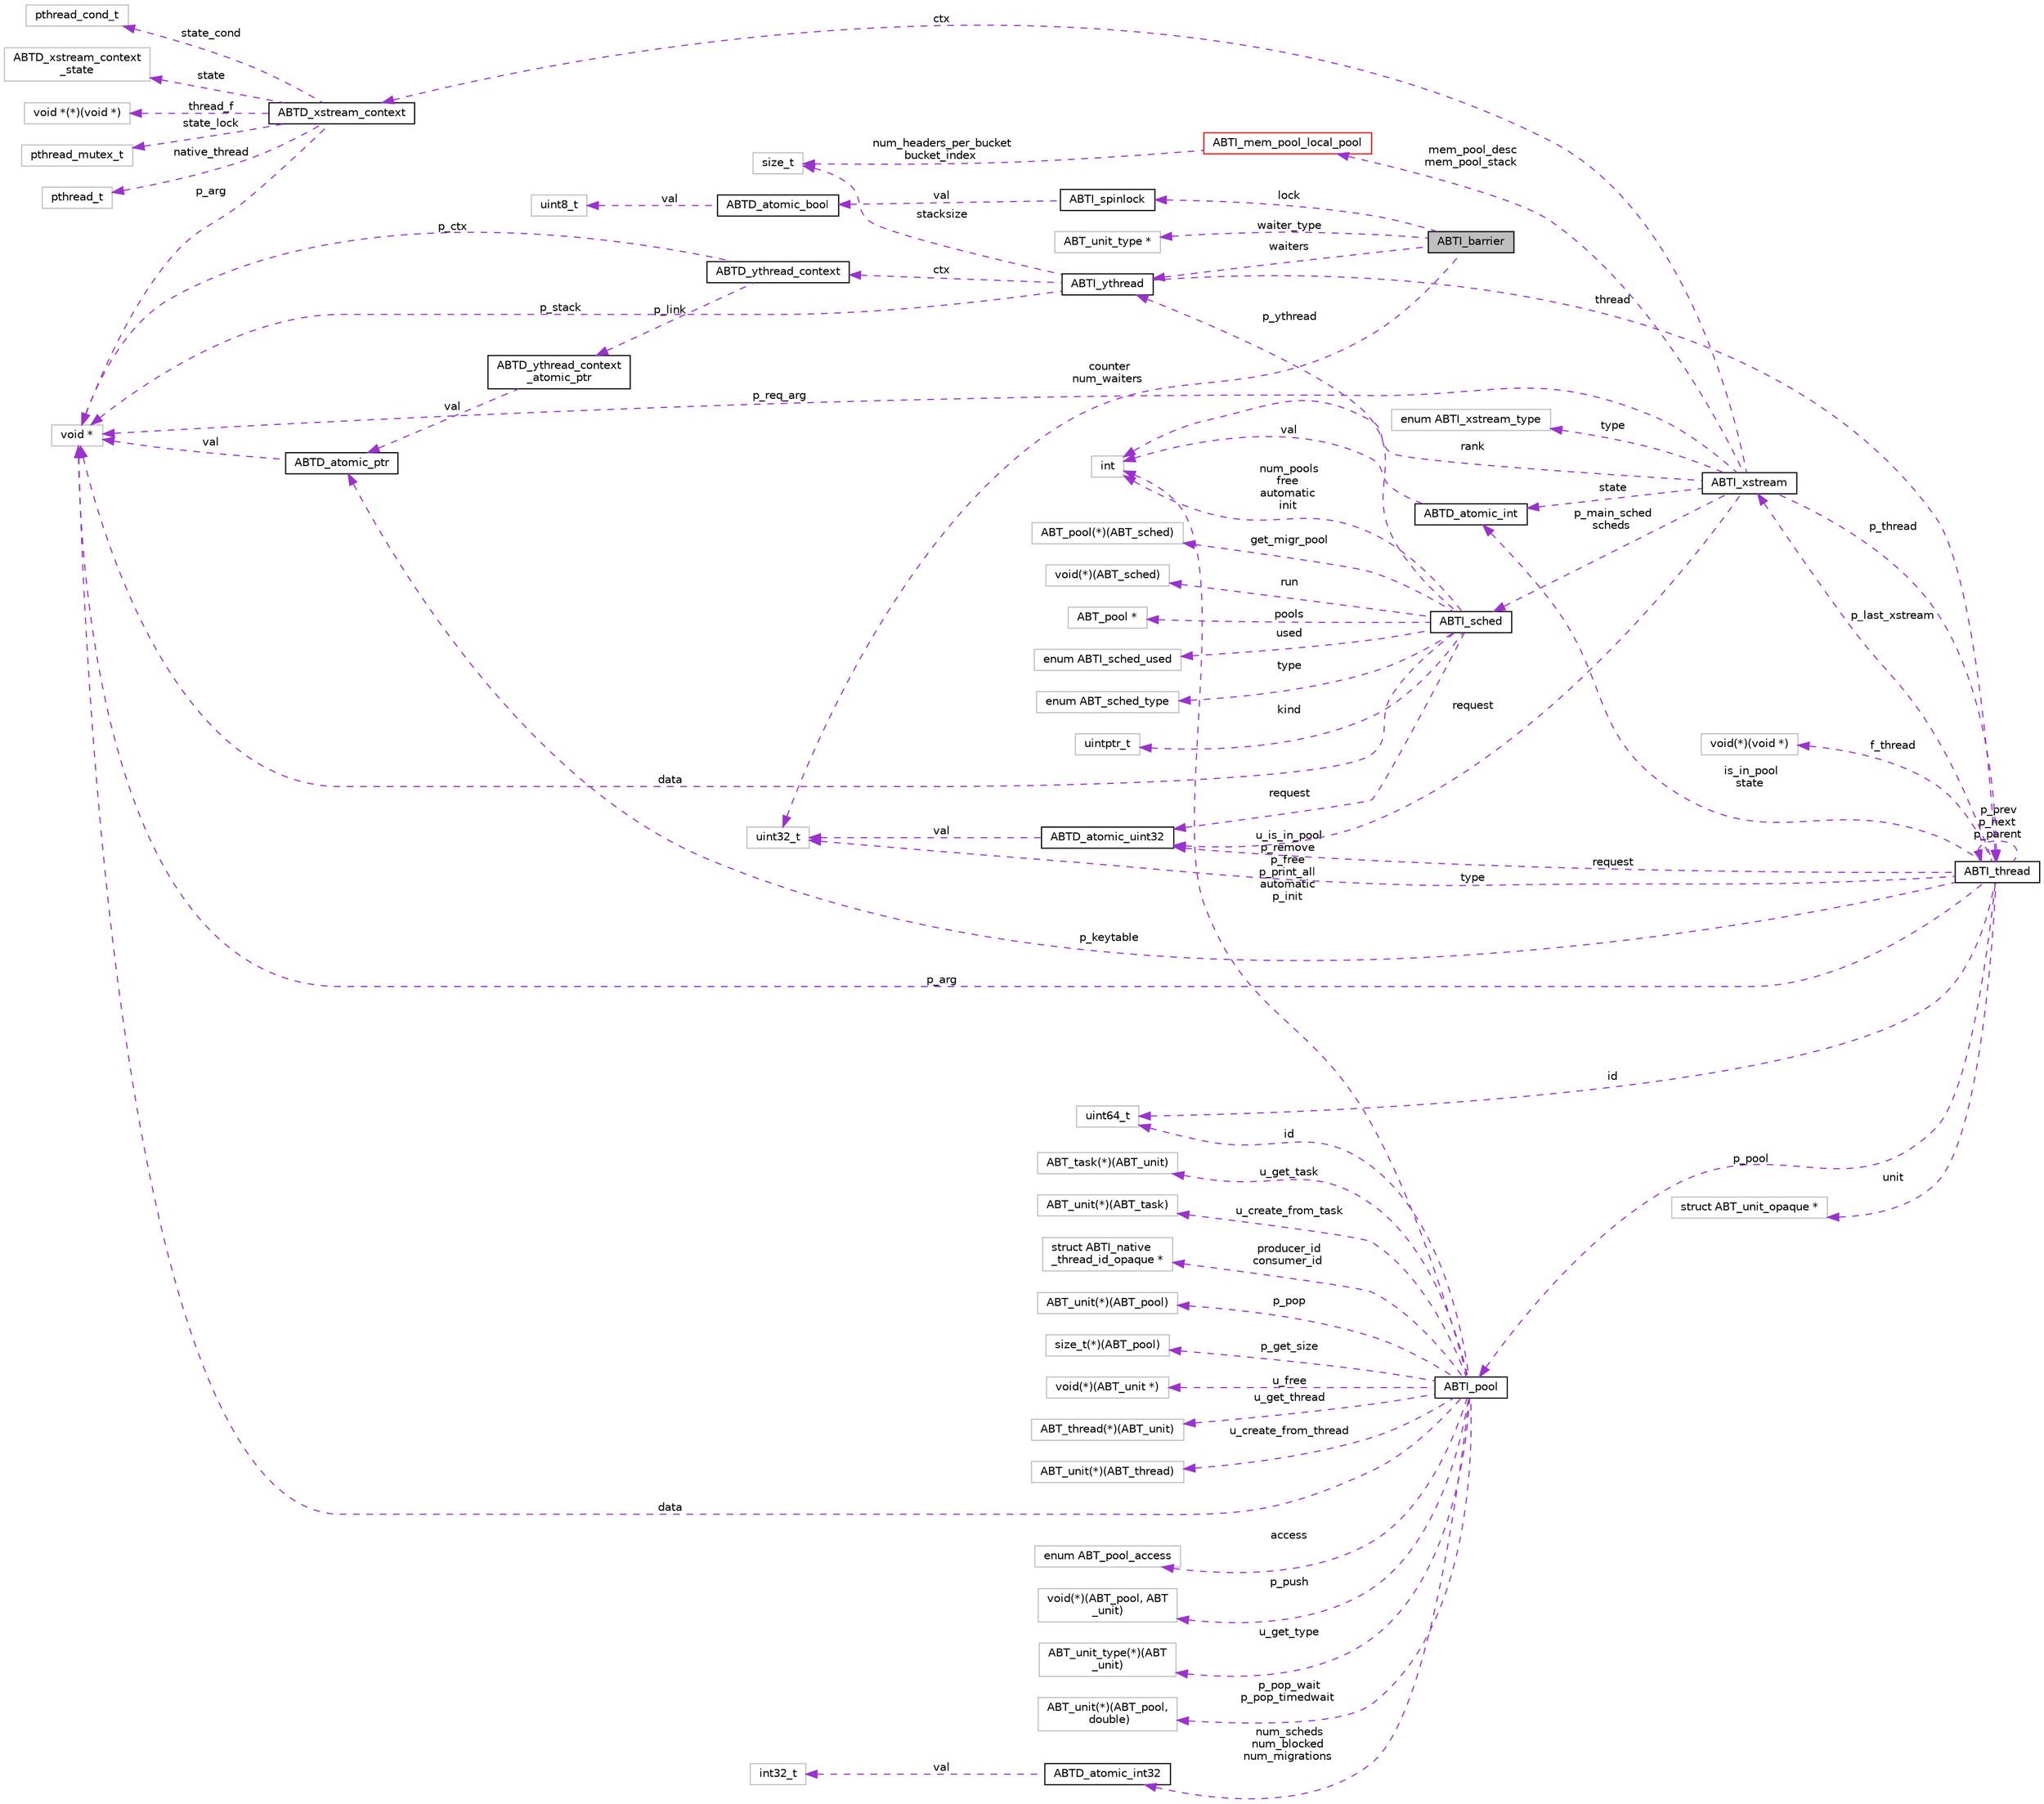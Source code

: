 digraph "ABTI_barrier"
{
  edge [fontname="Helvetica",fontsize="10",labelfontname="Helvetica",labelfontsize="10"];
  node [fontname="Helvetica",fontsize="10",shape=record];
  rankdir="LR";
  Node1 [label="ABTI_barrier",height=0.2,width=0.4,color="black", fillcolor="grey75", style="filled" fontcolor="black"];
  Node2 -> Node1 [dir="back",color="darkorchid3",fontsize="10",style="dashed",label=" lock" ,fontname="Helvetica"];
  Node2 [label="ABTI_spinlock",height=0.2,width=0.4,color="black", fillcolor="white", style="filled",URL="$dc/d81/structABTI__spinlock.html"];
  Node3 -> Node2 [dir="back",color="darkorchid3",fontsize="10",style="dashed",label=" val" ,fontname="Helvetica"];
  Node3 [label="ABTD_atomic_bool",height=0.2,width=0.4,color="black", fillcolor="white", style="filled",URL="$df/d2c/structABTD__atomic__bool.html"];
  Node4 -> Node3 [dir="back",color="darkorchid3",fontsize="10",style="dashed",label=" val" ,fontname="Helvetica"];
  Node4 [label="uint8_t",height=0.2,width=0.4,color="grey75", fillcolor="white", style="filled"];
  Node5 -> Node1 [dir="back",color="darkorchid3",fontsize="10",style="dashed",label=" waiter_type" ,fontname="Helvetica"];
  Node5 [label="ABT_unit_type *",height=0.2,width=0.4,color="grey75", fillcolor="white", style="filled"];
  Node6 -> Node1 [dir="back",color="darkorchid3",fontsize="10",style="dashed",label=" waiters" ,fontname="Helvetica"];
  Node6 [label="ABTI_ythread",height=0.2,width=0.4,color="black", fillcolor="white", style="filled",URL="$d5/d5f/structABTI__ythread.html"];
  Node7 -> Node6 [dir="back",color="darkorchid3",fontsize="10",style="dashed",label=" thread" ,fontname="Helvetica"];
  Node7 [label="ABTI_thread",height=0.2,width=0.4,color="black", fillcolor="white", style="filled",URL="$d3/d55/structABTI__thread.html"];
  Node8 -> Node7 [dir="back",color="darkorchid3",fontsize="10",style="dashed",label=" f_thread" ,fontname="Helvetica"];
  Node8 [label="void(*)(void *)",height=0.2,width=0.4,color="grey75", fillcolor="white", style="filled"];
  Node9 -> Node7 [dir="back",color="darkorchid3",fontsize="10",style="dashed",label=" id" ,fontname="Helvetica"];
  Node9 [label="uint64_t",height=0.2,width=0.4,color="grey75", fillcolor="white", style="filled"];
  Node7 -> Node7 [dir="back",color="darkorchid3",fontsize="10",style="dashed",label=" p_prev\np_next\np_parent" ,fontname="Helvetica"];
  Node10 -> Node7 [dir="back",color="darkorchid3",fontsize="10",style="dashed",label=" p_pool" ,fontname="Helvetica"];
  Node10 [label="ABTI_pool",height=0.2,width=0.4,color="black", fillcolor="white", style="filled",URL="$df/d65/structABTI__pool.html"];
  Node11 -> Node10 [dir="back",color="darkorchid3",fontsize="10",style="dashed",label=" p_get_size" ,fontname="Helvetica"];
  Node11 [label="size_t(*)(ABT_pool)",height=0.2,width=0.4,color="grey75", fillcolor="white", style="filled"];
  Node12 -> Node10 [dir="back",color="darkorchid3",fontsize="10",style="dashed",label=" u_free" ,fontname="Helvetica"];
  Node12 [label="void(*)(ABT_unit *)",height=0.2,width=0.4,color="grey75", fillcolor="white", style="filled"];
  Node13 -> Node10 [dir="back",color="darkorchid3",fontsize="10",style="dashed",label=" u_get_thread" ,fontname="Helvetica"];
  Node13 [label="ABT_thread(*)(ABT_unit)",height=0.2,width=0.4,color="grey75", fillcolor="white", style="filled"];
  Node14 -> Node10 [dir="back",color="darkorchid3",fontsize="10",style="dashed",label=" u_create_from_thread" ,fontname="Helvetica"];
  Node14 [label="ABT_unit(*)(ABT_thread)",height=0.2,width=0.4,color="grey75", fillcolor="white", style="filled"];
  Node9 -> Node10 [dir="back",color="darkorchid3",fontsize="10",style="dashed",label=" id" ,fontname="Helvetica"];
  Node15 -> Node10 [dir="back",color="darkorchid3",fontsize="10",style="dashed",label=" access" ,fontname="Helvetica"];
  Node15 [label="enum ABT_pool_access",height=0.2,width=0.4,color="grey75", fillcolor="white", style="filled"];
  Node16 -> Node10 [dir="back",color="darkorchid3",fontsize="10",style="dashed",label=" p_push" ,fontname="Helvetica"];
  Node16 [label="void(*)(ABT_pool, ABT\l_unit)",height=0.2,width=0.4,color="grey75", fillcolor="white", style="filled"];
  Node17 -> Node10 [dir="back",color="darkorchid3",fontsize="10",style="dashed",label=" u_get_type" ,fontname="Helvetica"];
  Node17 [label="ABT_unit_type(*)(ABT\l_unit)",height=0.2,width=0.4,color="grey75", fillcolor="white", style="filled"];
  Node18 -> Node10 [dir="back",color="darkorchid3",fontsize="10",style="dashed",label=" p_pop_wait\np_pop_timedwait" ,fontname="Helvetica"];
  Node18 [label="ABT_unit(*)(ABT_pool,\l double)",height=0.2,width=0.4,color="grey75", fillcolor="white", style="filled"];
  Node19 -> Node10 [dir="back",color="darkorchid3",fontsize="10",style="dashed",label=" u_is_in_pool\np_remove\np_free\np_print_all\nautomatic\np_init" ,fontname="Helvetica"];
  Node19 [label="int",height=0.2,width=0.4,color="grey75", fillcolor="white", style="filled"];
  Node20 -> Node10 [dir="back",color="darkorchid3",fontsize="10",style="dashed",label=" num_scheds\nnum_blocked\nnum_migrations" ,fontname="Helvetica"];
  Node20 [label="ABTD_atomic_int32",height=0.2,width=0.4,color="black", fillcolor="white", style="filled",URL="$db/d9a/structABTD__atomic__int32.html"];
  Node21 -> Node20 [dir="back",color="darkorchid3",fontsize="10",style="dashed",label=" val" ,fontname="Helvetica"];
  Node21 [label="int32_t",height=0.2,width=0.4,color="grey75", fillcolor="white", style="filled"];
  Node22 -> Node10 [dir="back",color="darkorchid3",fontsize="10",style="dashed",label=" u_get_task" ,fontname="Helvetica"];
  Node22 [label="ABT_task(*)(ABT_unit)",height=0.2,width=0.4,color="grey75", fillcolor="white", style="filled"];
  Node23 -> Node10 [dir="back",color="darkorchid3",fontsize="10",style="dashed",label=" u_create_from_task" ,fontname="Helvetica"];
  Node23 [label="ABT_unit(*)(ABT_task)",height=0.2,width=0.4,color="grey75", fillcolor="white", style="filled"];
  Node24 -> Node10 [dir="back",color="darkorchid3",fontsize="10",style="dashed",label=" producer_id\nconsumer_id" ,fontname="Helvetica"];
  Node24 [label="struct ABTI_native\l_thread_id_opaque *",height=0.2,width=0.4,color="grey75", fillcolor="white", style="filled"];
  Node25 -> Node10 [dir="back",color="darkorchid3",fontsize="10",style="dashed",label=" p_pop" ,fontname="Helvetica"];
  Node25 [label="ABT_unit(*)(ABT_pool)",height=0.2,width=0.4,color="grey75", fillcolor="white", style="filled"];
  Node26 -> Node10 [dir="back",color="darkorchid3",fontsize="10",style="dashed",label=" data" ,fontname="Helvetica"];
  Node26 [label="void *",height=0.2,width=0.4,color="grey75", fillcolor="white", style="filled"];
  Node27 -> Node7 [dir="back",color="darkorchid3",fontsize="10",style="dashed",label=" p_last_xstream" ,fontname="Helvetica"];
  Node27 [label="ABTI_xstream",height=0.2,width=0.4,color="black", fillcolor="white", style="filled",URL="$dc/d3f/structABTI__xstream.html"];
  Node28 -> Node27 [dir="back",color="darkorchid3",fontsize="10",style="dashed",label=" ctx" ,fontname="Helvetica"];
  Node28 [label="ABTD_xstream_context",height=0.2,width=0.4,color="black", fillcolor="white", style="filled",URL="$df/dec/structABTD__xstream__context.html"];
  Node29 -> Node28 [dir="back",color="darkorchid3",fontsize="10",style="dashed",label=" state" ,fontname="Helvetica"];
  Node29 [label="ABTD_xstream_context\l_state",height=0.2,width=0.4,color="grey75", fillcolor="white", style="filled"];
  Node30 -> Node28 [dir="back",color="darkorchid3",fontsize="10",style="dashed",label=" thread_f" ,fontname="Helvetica"];
  Node30 [label="void *(*)(void *)",height=0.2,width=0.4,color="grey75", fillcolor="white", style="filled"];
  Node31 -> Node28 [dir="back",color="darkorchid3",fontsize="10",style="dashed",label=" state_lock" ,fontname="Helvetica"];
  Node31 [label="pthread_mutex_t",height=0.2,width=0.4,color="grey75", fillcolor="white", style="filled"];
  Node32 -> Node28 [dir="back",color="darkorchid3",fontsize="10",style="dashed",label=" native_thread" ,fontname="Helvetica"];
  Node32 [label="pthread_t",height=0.2,width=0.4,color="grey75", fillcolor="white", style="filled"];
  Node33 -> Node28 [dir="back",color="darkorchid3",fontsize="10",style="dashed",label=" state_cond" ,fontname="Helvetica"];
  Node33 [label="pthread_cond_t",height=0.2,width=0.4,color="grey75", fillcolor="white", style="filled"];
  Node26 -> Node28 [dir="back",color="darkorchid3",fontsize="10",style="dashed",label=" p_arg" ,fontname="Helvetica"];
  Node7 -> Node27 [dir="back",color="darkorchid3",fontsize="10",style="dashed",label=" p_thread" ,fontname="Helvetica"];
  Node34 -> Node27 [dir="back",color="darkorchid3",fontsize="10",style="dashed",label=" p_main_sched\nscheds" ,fontname="Helvetica"];
  Node34 [label="ABTI_sched",height=0.2,width=0.4,color="black", fillcolor="white", style="filled",URL="$d0/dd5/structABTI__sched.html"];
  Node35 -> Node34 [dir="back",color="darkorchid3",fontsize="10",style="dashed",label=" get_migr_pool" ,fontname="Helvetica"];
  Node35 [label="ABT_pool(*)(ABT_sched)",height=0.2,width=0.4,color="grey75", fillcolor="white", style="filled"];
  Node6 -> Node34 [dir="back",color="darkorchid3",fontsize="10",style="dashed",label=" p_ythread" ,fontname="Helvetica"];
  Node19 -> Node34 [dir="back",color="darkorchid3",fontsize="10",style="dashed",label=" num_pools\nfree\nautomatic\ninit" ,fontname="Helvetica"];
  Node36 -> Node34 [dir="back",color="darkorchid3",fontsize="10",style="dashed",label=" run" ,fontname="Helvetica"];
  Node36 [label="void(*)(ABT_sched)",height=0.2,width=0.4,color="grey75", fillcolor="white", style="filled"];
  Node37 -> Node34 [dir="back",color="darkorchid3",fontsize="10",style="dashed",label=" pools" ,fontname="Helvetica"];
  Node37 [label="ABT_pool *",height=0.2,width=0.4,color="grey75", fillcolor="white", style="filled"];
  Node38 -> Node34 [dir="back",color="darkorchid3",fontsize="10",style="dashed",label=" request" ,fontname="Helvetica"];
  Node38 [label="ABTD_atomic_uint32",height=0.2,width=0.4,color="black", fillcolor="white", style="filled",URL="$db/df7/structABTD__atomic__uint32.html"];
  Node39 -> Node38 [dir="back",color="darkorchid3",fontsize="10",style="dashed",label=" val" ,fontname="Helvetica"];
  Node39 [label="uint32_t",height=0.2,width=0.4,color="grey75", fillcolor="white", style="filled"];
  Node40 -> Node34 [dir="back",color="darkorchid3",fontsize="10",style="dashed",label=" used" ,fontname="Helvetica"];
  Node40 [label="enum ABTI_sched_used",height=0.2,width=0.4,color="grey75", fillcolor="white", style="filled"];
  Node26 -> Node34 [dir="back",color="darkorchid3",fontsize="10",style="dashed",label=" data" ,fontname="Helvetica"];
  Node41 -> Node34 [dir="back",color="darkorchid3",fontsize="10",style="dashed",label=" type" ,fontname="Helvetica"];
  Node41 [label="enum ABT_sched_type",height=0.2,width=0.4,color="grey75", fillcolor="white", style="filled"];
  Node42 -> Node34 [dir="back",color="darkorchid3",fontsize="10",style="dashed",label=" kind" ,fontname="Helvetica"];
  Node42 [label="uintptr_t",height=0.2,width=0.4,color="grey75", fillcolor="white", style="filled"];
  Node43 -> Node27 [dir="back",color="darkorchid3",fontsize="10",style="dashed",label=" type" ,fontname="Helvetica"];
  Node43 [label="enum ABTI_xstream_type",height=0.2,width=0.4,color="grey75", fillcolor="white", style="filled"];
  Node44 -> Node27 [dir="back",color="darkorchid3",fontsize="10",style="dashed",label=" state" ,fontname="Helvetica"];
  Node44 [label="ABTD_atomic_int",height=0.2,width=0.4,color="black", fillcolor="white", style="filled",URL="$d5/df5/structABTD__atomic__int.html"];
  Node19 -> Node44 [dir="back",color="darkorchid3",fontsize="10",style="dashed",label=" val" ,fontname="Helvetica"];
  Node19 -> Node27 [dir="back",color="darkorchid3",fontsize="10",style="dashed",label=" rank" ,fontname="Helvetica"];
  Node45 -> Node27 [dir="back",color="darkorchid3",fontsize="10",style="dashed",label=" mem_pool_desc\nmem_pool_stack" ,fontname="Helvetica"];
  Node45 [label="ABTI_mem_pool_local_pool",height=0.2,width=0.4,color="red", fillcolor="white", style="filled",URL="$d6/d69/structABTI__mem__pool__local__pool.html"];
  Node46 -> Node45 [dir="back",color="darkorchid3",fontsize="10",style="dashed",label=" num_headers_per_bucket\nbucket_index" ,fontname="Helvetica"];
  Node46 [label="size_t",height=0.2,width=0.4,color="grey75", fillcolor="white", style="filled"];
  Node38 -> Node27 [dir="back",color="darkorchid3",fontsize="10",style="dashed",label=" request" ,fontname="Helvetica"];
  Node26 -> Node27 [dir="back",color="darkorchid3",fontsize="10",style="dashed",label=" p_req_arg" ,fontname="Helvetica"];
  Node39 -> Node7 [dir="back",color="darkorchid3",fontsize="10",style="dashed",label=" type" ,fontname="Helvetica"];
  Node44 -> Node7 [dir="back",color="darkorchid3",fontsize="10",style="dashed",label=" is_in_pool\nstate" ,fontname="Helvetica"];
  Node47 -> Node7 [dir="back",color="darkorchid3",fontsize="10",style="dashed",label=" p_keytable" ,fontname="Helvetica"];
  Node47 [label="ABTD_atomic_ptr",height=0.2,width=0.4,color="black", fillcolor="white", style="filled",URL="$df/d5b/structABTD__atomic__ptr.html"];
  Node26 -> Node47 [dir="back",color="darkorchid3",fontsize="10",style="dashed",label=" val" ,fontname="Helvetica"];
  Node38 -> Node7 [dir="back",color="darkorchid3",fontsize="10",style="dashed",label=" request" ,fontname="Helvetica"];
  Node26 -> Node7 [dir="back",color="darkorchid3",fontsize="10",style="dashed",label=" p_arg" ,fontname="Helvetica"];
  Node48 -> Node7 [dir="back",color="darkorchid3",fontsize="10",style="dashed",label=" unit" ,fontname="Helvetica"];
  Node48 [label="struct ABT_unit_opaque *",height=0.2,width=0.4,color="grey75", fillcolor="white", style="filled"];
  Node46 -> Node6 [dir="back",color="darkorchid3",fontsize="10",style="dashed",label=" stacksize" ,fontname="Helvetica"];
  Node49 -> Node6 [dir="back",color="darkorchid3",fontsize="10",style="dashed",label=" ctx" ,fontname="Helvetica"];
  Node49 [label="ABTD_ythread_context",height=0.2,width=0.4,color="black", fillcolor="white", style="filled",URL="$d8/df3/structABTD__ythread__context.html"];
  Node50 -> Node49 [dir="back",color="darkorchid3",fontsize="10",style="dashed",label=" p_link" ,fontname="Helvetica"];
  Node50 [label="ABTD_ythread_context\l_atomic_ptr",height=0.2,width=0.4,color="black", fillcolor="white", style="filled",URL="$d6/dfc/structABTD__ythread__context__atomic__ptr.html"];
  Node47 -> Node50 [dir="back",color="darkorchid3",fontsize="10",style="dashed",label=" val" ,fontname="Helvetica"];
  Node26 -> Node49 [dir="back",color="darkorchid3",fontsize="10",style="dashed",label=" p_ctx" ,fontname="Helvetica"];
  Node26 -> Node6 [dir="back",color="darkorchid3",fontsize="10",style="dashed",label=" p_stack" ,fontname="Helvetica"];
  Node39 -> Node1 [dir="back",color="darkorchid3",fontsize="10",style="dashed",label=" counter\nnum_waiters" ,fontname="Helvetica"];
}

